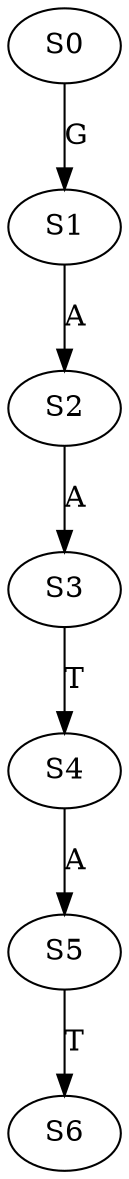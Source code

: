 strict digraph  {
	S0 -> S1 [ label = G ];
	S1 -> S2 [ label = A ];
	S2 -> S3 [ label = A ];
	S3 -> S4 [ label = T ];
	S4 -> S5 [ label = A ];
	S5 -> S6 [ label = T ];
}

